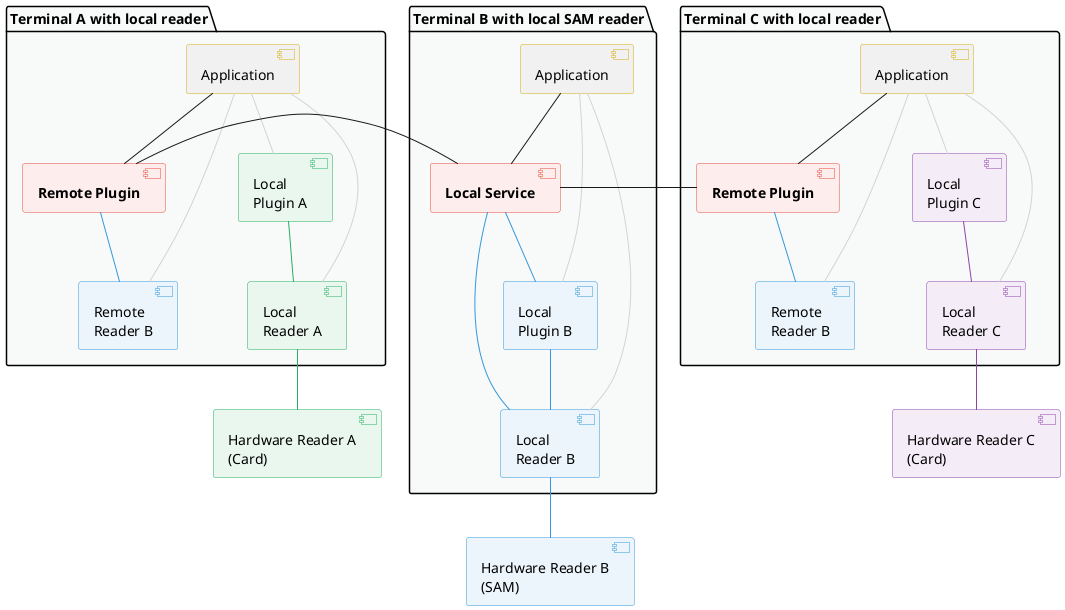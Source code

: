@startuml

' == THEME ==

'Couleurs issues de : https://htmlcolorcodes.com/fr/tableau-de-couleur/tableau-de-couleur-design-plat/
!define C_GREY1 F8F9F9
!define COLOR_RED E74C3C
!define COLOR_PURPLE 8E44AD
!define COLOR_BLUE 3498DB
!define COLOR_GREEN 27AE60
!define COLOR_GREY 2C3E50
skinparam Shadowing false
skinparam component {
    BorderColor #D4AC0D
    ' Red
    BackgroundColor<<red>> #FDEDEC
    BorderColor<<red>> #E74C3C
    ' Purple
    BackgroundColor<<purple>> #F4ECF7
    BorderColor<<purple>> #8E44AD
    ' blue
    BackgroundColor<<blue>> #EBF5FB
    BorderColor<<blue>> #3498DB
    ' Green
    BackgroundColor<<green>> #E9F7EF
    BorderColor<<green>> #27AE60
    ' Grey
    BackgroundColor<<grey>> #EAECEE
    BorderColor<<grey>> #2C3E50
}
hide <<red>> stereotype
hide <<purple>> stereotype
hide <<blue>> stereotype
hide <<green>> stereotype
hide <<grey>> stereotype

' == CONTENT ==

[Hardware Reader A\n(Card)] as readerA <<green>>
[Hardware Reader B\n(SAM)] as readerB <<blue>>
[Hardware Reader C\n(Card)] as readerC <<purple>>
package "Terminal A with local reader" #C_GREY1 {
    [Application] as appA
    [**Remote Plugin**] as remotePluginA <<red>>
    [Remote\nReader B] as remoteReaderA <<blue>>
    [Local\nPlugin A] as localPluginA <<green>>
    [Local\nReader A] as localReaderA <<green>>
}
package "Terminal B with local SAM reader" #C_GREY1 {
    [Application] as appB
    [**Local Service**] as localServiceB <<red>>
    [Local\nPlugin B] as localPluginB <<blue>>
    [Local\nReader B] as localReaderB <<blue>>
}
package "Terminal C with local reader" #C_GREY1 {
    [Application] as appC
    [**Remote Plugin**] as remotePluginC <<red>>
    [Remote\nReader B] as remoteReaderC <<blue>>
    [Local\nPlugin C] as localPluginC <<purple>>
    [Local\nReader C] as localReaderC <<purple>>
}

'utilisation

appA -- remotePluginA
appA -- remoteReaderA #LightGrey
appA -- localPluginA #LightGrey
appA -- localReaderA #LightGrey
remotePluginA -- remoteReaderA #COLOR_BLUE
localPluginA -- localReaderA #COLOR_GREEN
localReaderA -- readerA #COLOR_GREEN

remotePluginA - localServiceB

appB -- localServiceB
appB -- localPluginB #LightGrey
appB -- localReaderB #LightGrey
localServiceB -- localPluginB #COLOR_BLUE
localServiceB -- localReaderB #COLOR_BLUE
localPluginB -- localReaderB #COLOR_BLUE
localReaderB -- readerB #COLOR_BLUE

localServiceB - remotePluginC

appC -- remotePluginC
appC -- remoteReaderC #LightGrey
appC -- localPluginC #LightGrey
appC -- localReaderC #LightGrey
remotePluginC -- remoteReaderC #COLOR_BLUE
localPluginC -- localReaderC #COLOR_PURPLE
localReaderC -- readerC #COLOR_PURPLE

@enduml